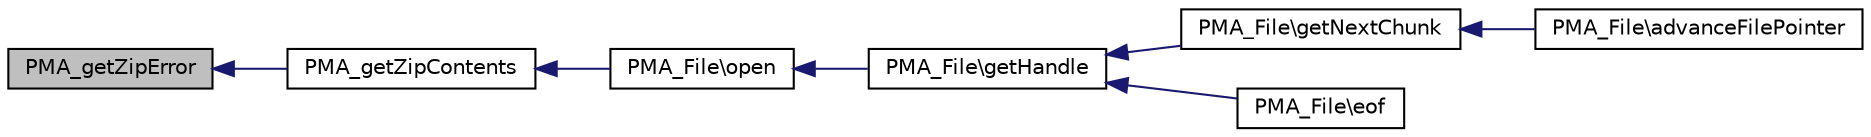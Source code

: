 digraph G
{
  edge [fontname="Helvetica",fontsize="10",labelfontname="Helvetica",labelfontsize="10"];
  node [fontname="Helvetica",fontsize="10",shape=record];
  rankdir="LR";
  Node1 [label="PMA_getZipError",height=0.2,width=0.4,color="black", fillcolor="grey75", style="filled" fontcolor="black"];
  Node1 -> Node2 [dir="back",color="midnightblue",fontsize="10",style="solid",fontname="Helvetica"];
  Node2 [label="PMA_getZipContents",height=0.2,width=0.4,color="black", fillcolor="white", style="filled",URL="$zip__extension_8lib_8php.html#acbf0adcf5ce4c88a74872edfc89ef1b2",tooltip="Gets zip file contents."];
  Node2 -> Node3 [dir="back",color="midnightblue",fontsize="10",style="solid",fontname="Helvetica"];
  Node3 [label="PMA_File\\open",height=0.2,width=0.4,color="black", fillcolor="white", style="filled",URL="$classPMA__File.html#a72a7f3cd923403424f9b4f64deed6051"];
  Node3 -> Node4 [dir="back",color="midnightblue",fontsize="10",style="solid",fontname="Helvetica"];
  Node4 [label="PMA_File\\getHandle",height=0.2,width=0.4,color="black", fillcolor="white", style="filled",URL="$classPMA__File.html#a677571742f3fdf9296b34d1d217446a5"];
  Node4 -> Node5 [dir="back",color="midnightblue",fontsize="10",style="solid",fontname="Helvetica"];
  Node5 [label="PMA_File\\getNextChunk",height=0.2,width=0.4,color="black", fillcolor="white", style="filled",URL="$classPMA__File.html#acf04a01072476f9f1da8770ac4eed346",tooltip="http://bugs.php.net/bug.php?id=29532 bzip reads a maximum of 8192 bytes on windows systems..."];
  Node5 -> Node6 [dir="back",color="midnightblue",fontsize="10",style="solid",fontname="Helvetica"];
  Node6 [label="PMA_File\\advanceFilePointer",height=0.2,width=0.4,color="black", fillcolor="white", style="filled",URL="$classPMA__File.html#a04bbe14808d03bbbefa6da4b515ad0d0",tooltip="advances the file pointer in the file handle by $length bytes/chars"];
  Node4 -> Node7 [dir="back",color="midnightblue",fontsize="10",style="solid",fontname="Helvetica"];
  Node7 [label="PMA_File\\eof",height=0.2,width=0.4,color="black", fillcolor="white", style="filled",URL="$classPMA__File.html#acfeeab3e36259d144f9b822e0cd22716"];
}
